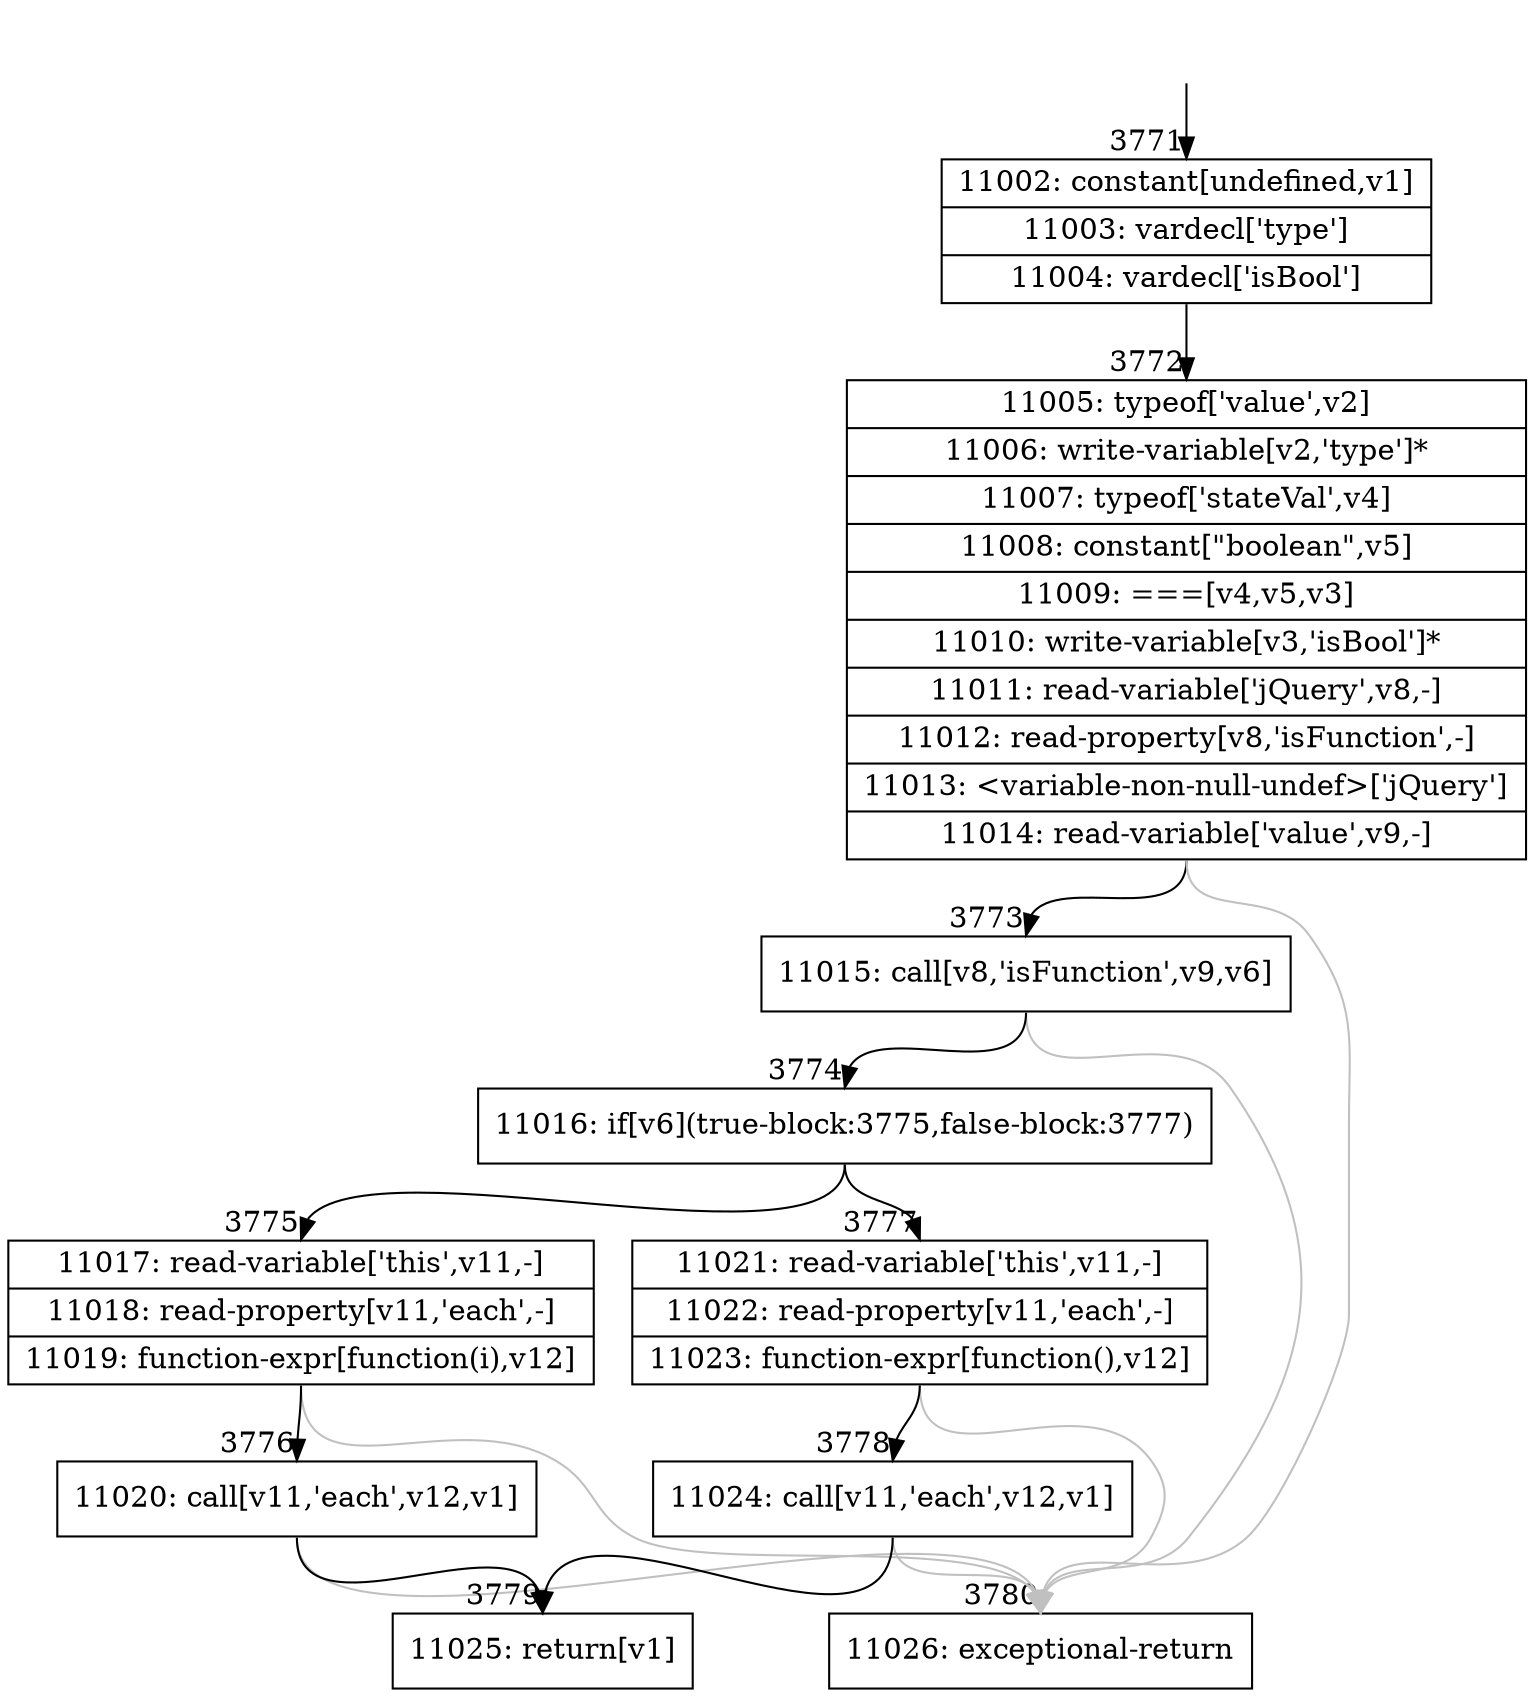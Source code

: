 digraph {
rankdir="TD"
BB_entry252[shape=none,label=""];
BB_entry252 -> BB3771 [tailport=s, headport=n, headlabel="    3771"]
BB3771 [shape=record label="{11002: constant[undefined,v1]|11003: vardecl['type']|11004: vardecl['isBool']}" ] 
BB3771 -> BB3772 [tailport=s, headport=n, headlabel="      3772"]
BB3772 [shape=record label="{11005: typeof['value',v2]|11006: write-variable[v2,'type']*|11007: typeof['stateVal',v4]|11008: constant[\"boolean\",v5]|11009: ===[v4,v5,v3]|11010: write-variable[v3,'isBool']*|11011: read-variable['jQuery',v8,-]|11012: read-property[v8,'isFunction',-]|11013: \<variable-non-null-undef\>['jQuery']|11014: read-variable['value',v9,-]}" ] 
BB3772 -> BB3773 [tailport=s, headport=n, headlabel="      3773"]
BB3772 -> BB3780 [tailport=s, headport=n, color=gray, headlabel="      3780"]
BB3773 [shape=record label="{11015: call[v8,'isFunction',v9,v6]}" ] 
BB3773 -> BB3774 [tailport=s, headport=n, headlabel="      3774"]
BB3773 -> BB3780 [tailport=s, headport=n, color=gray]
BB3774 [shape=record label="{11016: if[v6](true-block:3775,false-block:3777)}" ] 
BB3774 -> BB3775 [tailport=s, headport=n, headlabel="      3775"]
BB3774 -> BB3777 [tailport=s, headport=n, headlabel="      3777"]
BB3775 [shape=record label="{11017: read-variable['this',v11,-]|11018: read-property[v11,'each',-]|11019: function-expr[function(i),v12]}" ] 
BB3775 -> BB3776 [tailport=s, headport=n, headlabel="      3776"]
BB3775 -> BB3780 [tailport=s, headport=n, color=gray]
BB3776 [shape=record label="{11020: call[v11,'each',v12,v1]}" ] 
BB3776 -> BB3779 [tailport=s, headport=n, headlabel="      3779"]
BB3776 -> BB3780 [tailport=s, headport=n, color=gray]
BB3777 [shape=record label="{11021: read-variable['this',v11,-]|11022: read-property[v11,'each',-]|11023: function-expr[function(),v12]}" ] 
BB3777 -> BB3778 [tailport=s, headport=n, headlabel="      3778"]
BB3777 -> BB3780 [tailport=s, headport=n, color=gray]
BB3778 [shape=record label="{11024: call[v11,'each',v12,v1]}" ] 
BB3778 -> BB3779 [tailport=s, headport=n]
BB3778 -> BB3780 [tailport=s, headport=n, color=gray]
BB3779 [shape=record label="{11025: return[v1]}" ] 
BB3780 [shape=record label="{11026: exceptional-return}" ] 
}
